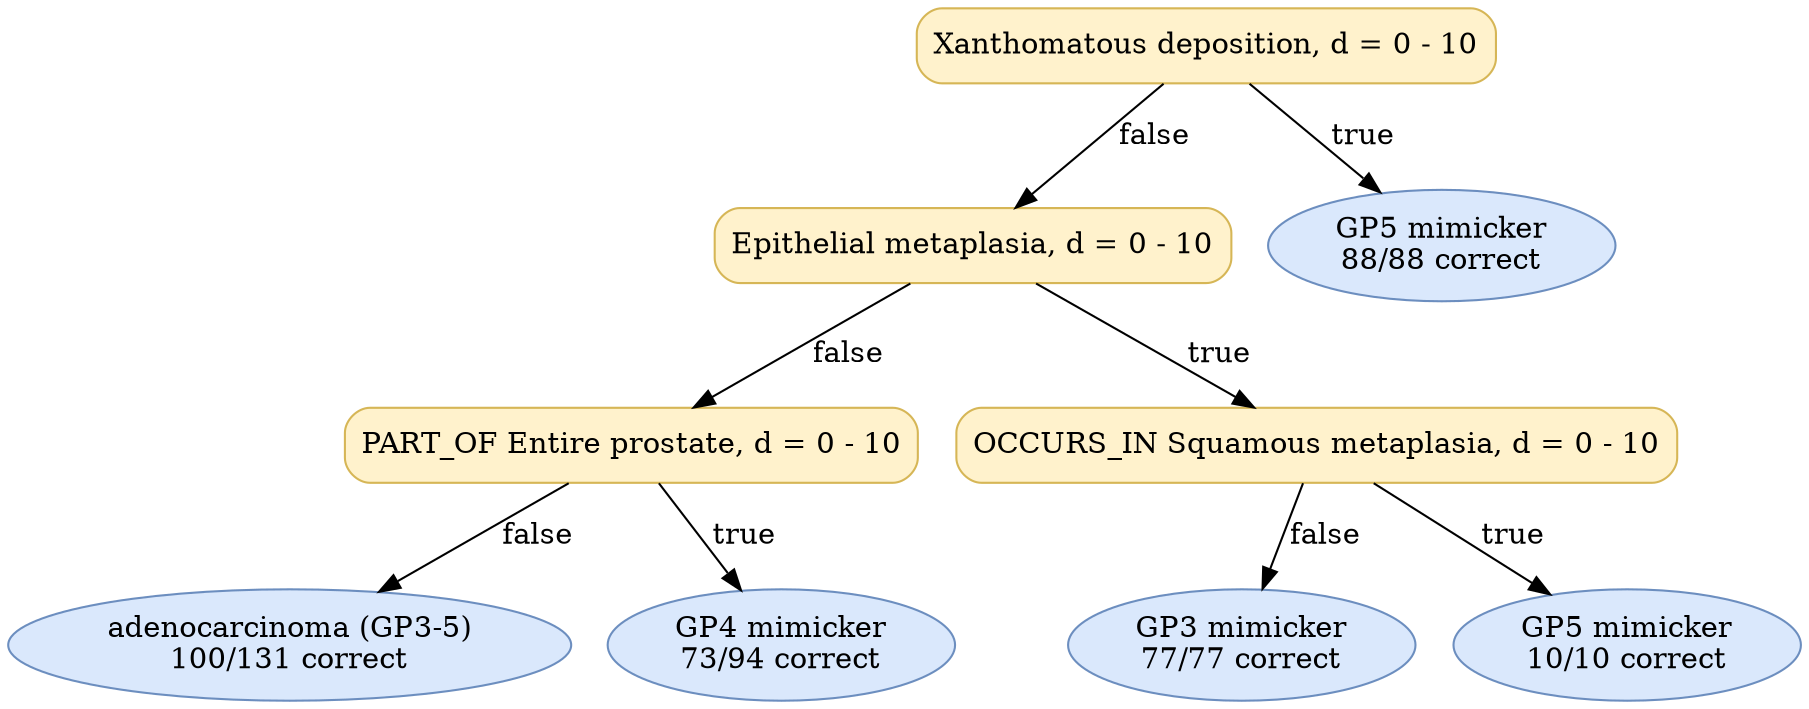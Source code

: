 digraph "DT" {
fontname="Times-Roman";
label="";
node [fontname="Times-Roman"];
Node1 [color="#D6B656", fillcolor="#FFF2CC", label="Xanthomatous deposition, d = 0 - 10", shape="box", style="rounded,filled"];
Node2 [color="#D6B656", fillcolor="#FFF2CC", label="Epithelial metaplasia, d = 0 - 10", shape="box", style="rounded,filled"];
Node3 [color="#D6B656", fillcolor="#FFF2CC", label="PART_OF Entire prostate, d = 0 - 10", shape="box", style="rounded,filled"];
Node4 [color="#6C8EBF", fillcolor="#DAE8FC", label=<adenocarcinoma (GP3-5)<br/>100/131 correct>, shape="ellipse", style="rounded,filled"];
Node5 [color="#6C8EBF", fillcolor="#DAE8FC", label=<GP4 mimicker<br/>73/94 correct>, shape="ellipse", style="rounded,filled"];
Node6 [color="#D6B656", fillcolor="#FFF2CC", label="OCCURS_IN Squamous metaplasia, d = 0 - 10", shape="box", style="rounded,filled"];
Node7 [color="#6C8EBF", fillcolor="#DAE8FC", label=<GP3 mimicker<br/>77/77 correct>, shape="ellipse", style="rounded,filled"];
Node8 [color="#6C8EBF", fillcolor="#DAE8FC", label=<GP5 mimicker<br/>10/10 correct>, shape="ellipse", style="rounded,filled"];
Node9 [color="#6C8EBF", fillcolor="#DAE8FC", label=<GP5 mimicker<br/>88/88 correct>, shape="ellipse", style="rounded,filled"];
Node1 -> Node2  [key=0, label="false"];
Node1 -> Node9  [key=0, label="true"];
Node2 -> Node3  [key=0, label="false"];
Node2 -> Node6  [key=0, label="true"];
Node3 -> Node4  [key=0, label="false"];
Node3 -> Node5  [key=0, label="true"];
Node6 -> Node7  [key=0, label="false"];
Node6 -> Node8  [key=0, label="true"];
}
